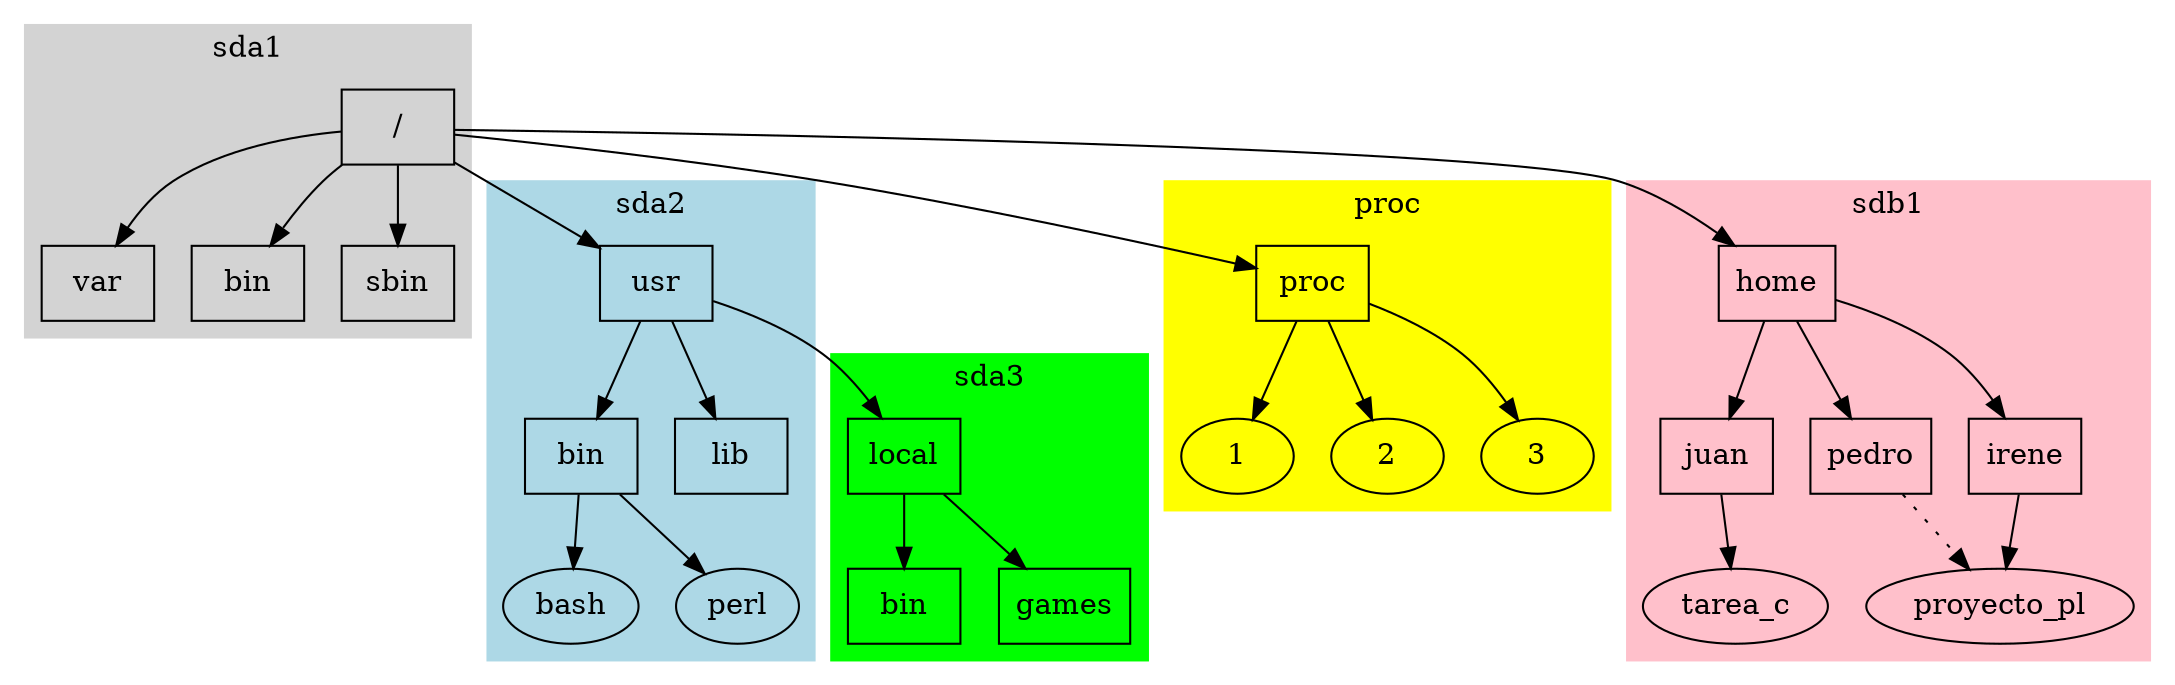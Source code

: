 #+begin_src dot :exports results :file ltxpng/puntos_de_montaje.png
digraph G {
        rankdir = TB;
        subgraph cluster_root {
                label = "sda1";
                color = lightgray;
                style = filled;
                root -> var;
                root -> bin;
                root -> sbin;
        }
        subgraph cluster_sda2 {
                label = "sda2";
                color = lightblue;
                style = filled;
                usr -> usrbin;
                usr -> usrlib;
                usrbin -> bash;
                usrbin -> perl;
        }
        subgraph cluster_proc {
                label="proc"
                color=yellow;
                style=filled;
                proc -> 1;
                proc -> 2;
                proc -> 3;
        }
        subgraph cluster_sdb1 {
                label = "sdb1";
                color = pink;
                style = filled;
                home -> juan;
                home -> pedro;
                home -> irene;
                juan -> tarea_c;
                pedro -> proyecto_pl [style=dotted];
                irene -> proyecto_pl;
        }
        subgraph cluster_sda3 {
                label = "sda3"
                color = green;
                style = filled;
                usrlocal -> locbin;
                usrlocal -> locgames;
        }

        root -> proc;
        root -> home;
        root -> usr;
        usr -> usrlocal;

        root [shape=box, label="/"];
        bin [shape=box];
        sbin [shape=box];
        usr [shape=box];
        proc [shape=box];
        var [shape=box];
        home [shape=box];
        usrbin [shape=box, label="bin"];
        usrlib [shape=box, label="lib"];
        juan [shape=box];
        pedro [shape=box];
        irene [shape=box];
        usrlocal [shape=box, label="local"];
        locgames [shape=box, label="games"];
        locbin [shape=box, label="bin"];
}
#+end_src
